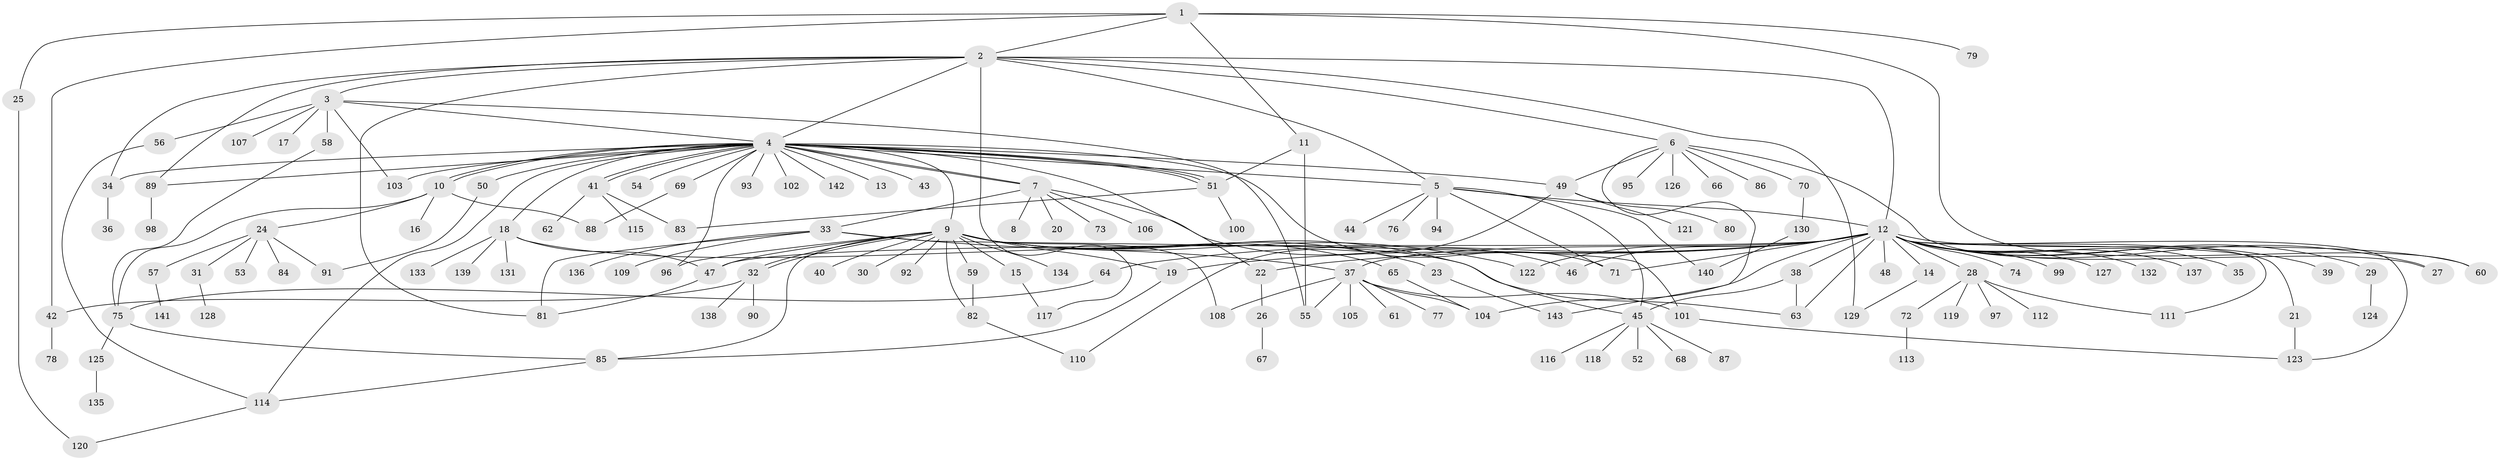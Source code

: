 // Generated by graph-tools (version 1.1) at 2025/35/03/09/25 02:35:37]
// undirected, 143 vertices, 200 edges
graph export_dot {
graph [start="1"]
  node [color=gray90,style=filled];
  1;
  2;
  3;
  4;
  5;
  6;
  7;
  8;
  9;
  10;
  11;
  12;
  13;
  14;
  15;
  16;
  17;
  18;
  19;
  20;
  21;
  22;
  23;
  24;
  25;
  26;
  27;
  28;
  29;
  30;
  31;
  32;
  33;
  34;
  35;
  36;
  37;
  38;
  39;
  40;
  41;
  42;
  43;
  44;
  45;
  46;
  47;
  48;
  49;
  50;
  51;
  52;
  53;
  54;
  55;
  56;
  57;
  58;
  59;
  60;
  61;
  62;
  63;
  64;
  65;
  66;
  67;
  68;
  69;
  70;
  71;
  72;
  73;
  74;
  75;
  76;
  77;
  78;
  79;
  80;
  81;
  82;
  83;
  84;
  85;
  86;
  87;
  88;
  89;
  90;
  91;
  92;
  93;
  94;
  95;
  96;
  97;
  98;
  99;
  100;
  101;
  102;
  103;
  104;
  105;
  106;
  107;
  108;
  109;
  110;
  111;
  112;
  113;
  114;
  115;
  116;
  117;
  118;
  119;
  120;
  121;
  122;
  123;
  124;
  125;
  126;
  127;
  128;
  129;
  130;
  131;
  132;
  133;
  134;
  135;
  136;
  137;
  138;
  139;
  140;
  141;
  142;
  143;
  1 -- 2;
  1 -- 11;
  1 -- 25;
  1 -- 42;
  1 -- 60;
  1 -- 79;
  2 -- 3;
  2 -- 4;
  2 -- 5;
  2 -- 6;
  2 -- 12;
  2 -- 34;
  2 -- 81;
  2 -- 89;
  2 -- 117;
  2 -- 129;
  3 -- 4;
  3 -- 17;
  3 -- 55;
  3 -- 56;
  3 -- 58;
  3 -- 103;
  3 -- 107;
  4 -- 5;
  4 -- 7;
  4 -- 7;
  4 -- 9;
  4 -- 10;
  4 -- 10;
  4 -- 13;
  4 -- 18;
  4 -- 22;
  4 -- 34;
  4 -- 41;
  4 -- 41;
  4 -- 43;
  4 -- 49;
  4 -- 50;
  4 -- 51;
  4 -- 51;
  4 -- 51;
  4 -- 54;
  4 -- 69;
  4 -- 71;
  4 -- 89;
  4 -- 93;
  4 -- 96;
  4 -- 102;
  4 -- 103;
  4 -- 114;
  4 -- 142;
  5 -- 12;
  5 -- 44;
  5 -- 45;
  5 -- 71;
  5 -- 76;
  5 -- 94;
  5 -- 140;
  6 -- 27;
  6 -- 49;
  6 -- 66;
  6 -- 70;
  6 -- 86;
  6 -- 95;
  6 -- 126;
  6 -- 143;
  7 -- 8;
  7 -- 20;
  7 -- 33;
  7 -- 46;
  7 -- 73;
  7 -- 106;
  9 -- 15;
  9 -- 19;
  9 -- 23;
  9 -- 30;
  9 -- 32;
  9 -- 32;
  9 -- 40;
  9 -- 45;
  9 -- 47;
  9 -- 59;
  9 -- 65;
  9 -- 82;
  9 -- 85;
  9 -- 92;
  9 -- 96;
  9 -- 108;
  9 -- 122;
  9 -- 134;
  10 -- 16;
  10 -- 24;
  10 -- 75;
  10 -- 88;
  11 -- 51;
  11 -- 55;
  12 -- 14;
  12 -- 19;
  12 -- 21;
  12 -- 22;
  12 -- 27;
  12 -- 28;
  12 -- 29;
  12 -- 35;
  12 -- 37;
  12 -- 38;
  12 -- 39;
  12 -- 46;
  12 -- 47;
  12 -- 48;
  12 -- 60;
  12 -- 63;
  12 -- 64;
  12 -- 71;
  12 -- 74;
  12 -- 99;
  12 -- 104;
  12 -- 111;
  12 -- 122;
  12 -- 123;
  12 -- 127;
  12 -- 132;
  12 -- 137;
  14 -- 129;
  15 -- 117;
  18 -- 47;
  18 -- 63;
  18 -- 131;
  18 -- 133;
  18 -- 139;
  19 -- 85;
  21 -- 123;
  22 -- 26;
  23 -- 143;
  24 -- 31;
  24 -- 53;
  24 -- 57;
  24 -- 84;
  24 -- 91;
  25 -- 120;
  26 -- 67;
  28 -- 72;
  28 -- 97;
  28 -- 111;
  28 -- 112;
  28 -- 119;
  29 -- 124;
  31 -- 128;
  32 -- 42;
  32 -- 90;
  32 -- 138;
  33 -- 37;
  33 -- 81;
  33 -- 101;
  33 -- 109;
  33 -- 136;
  34 -- 36;
  37 -- 55;
  37 -- 61;
  37 -- 77;
  37 -- 101;
  37 -- 104;
  37 -- 105;
  37 -- 108;
  38 -- 45;
  38 -- 63;
  41 -- 62;
  41 -- 83;
  41 -- 115;
  42 -- 78;
  45 -- 52;
  45 -- 68;
  45 -- 87;
  45 -- 116;
  45 -- 118;
  47 -- 81;
  49 -- 80;
  49 -- 110;
  49 -- 121;
  50 -- 91;
  51 -- 83;
  51 -- 100;
  56 -- 114;
  57 -- 141;
  58 -- 75;
  59 -- 82;
  64 -- 75;
  65 -- 104;
  69 -- 88;
  70 -- 130;
  72 -- 113;
  75 -- 85;
  75 -- 125;
  82 -- 110;
  85 -- 114;
  89 -- 98;
  101 -- 123;
  114 -- 120;
  125 -- 135;
  130 -- 140;
}
